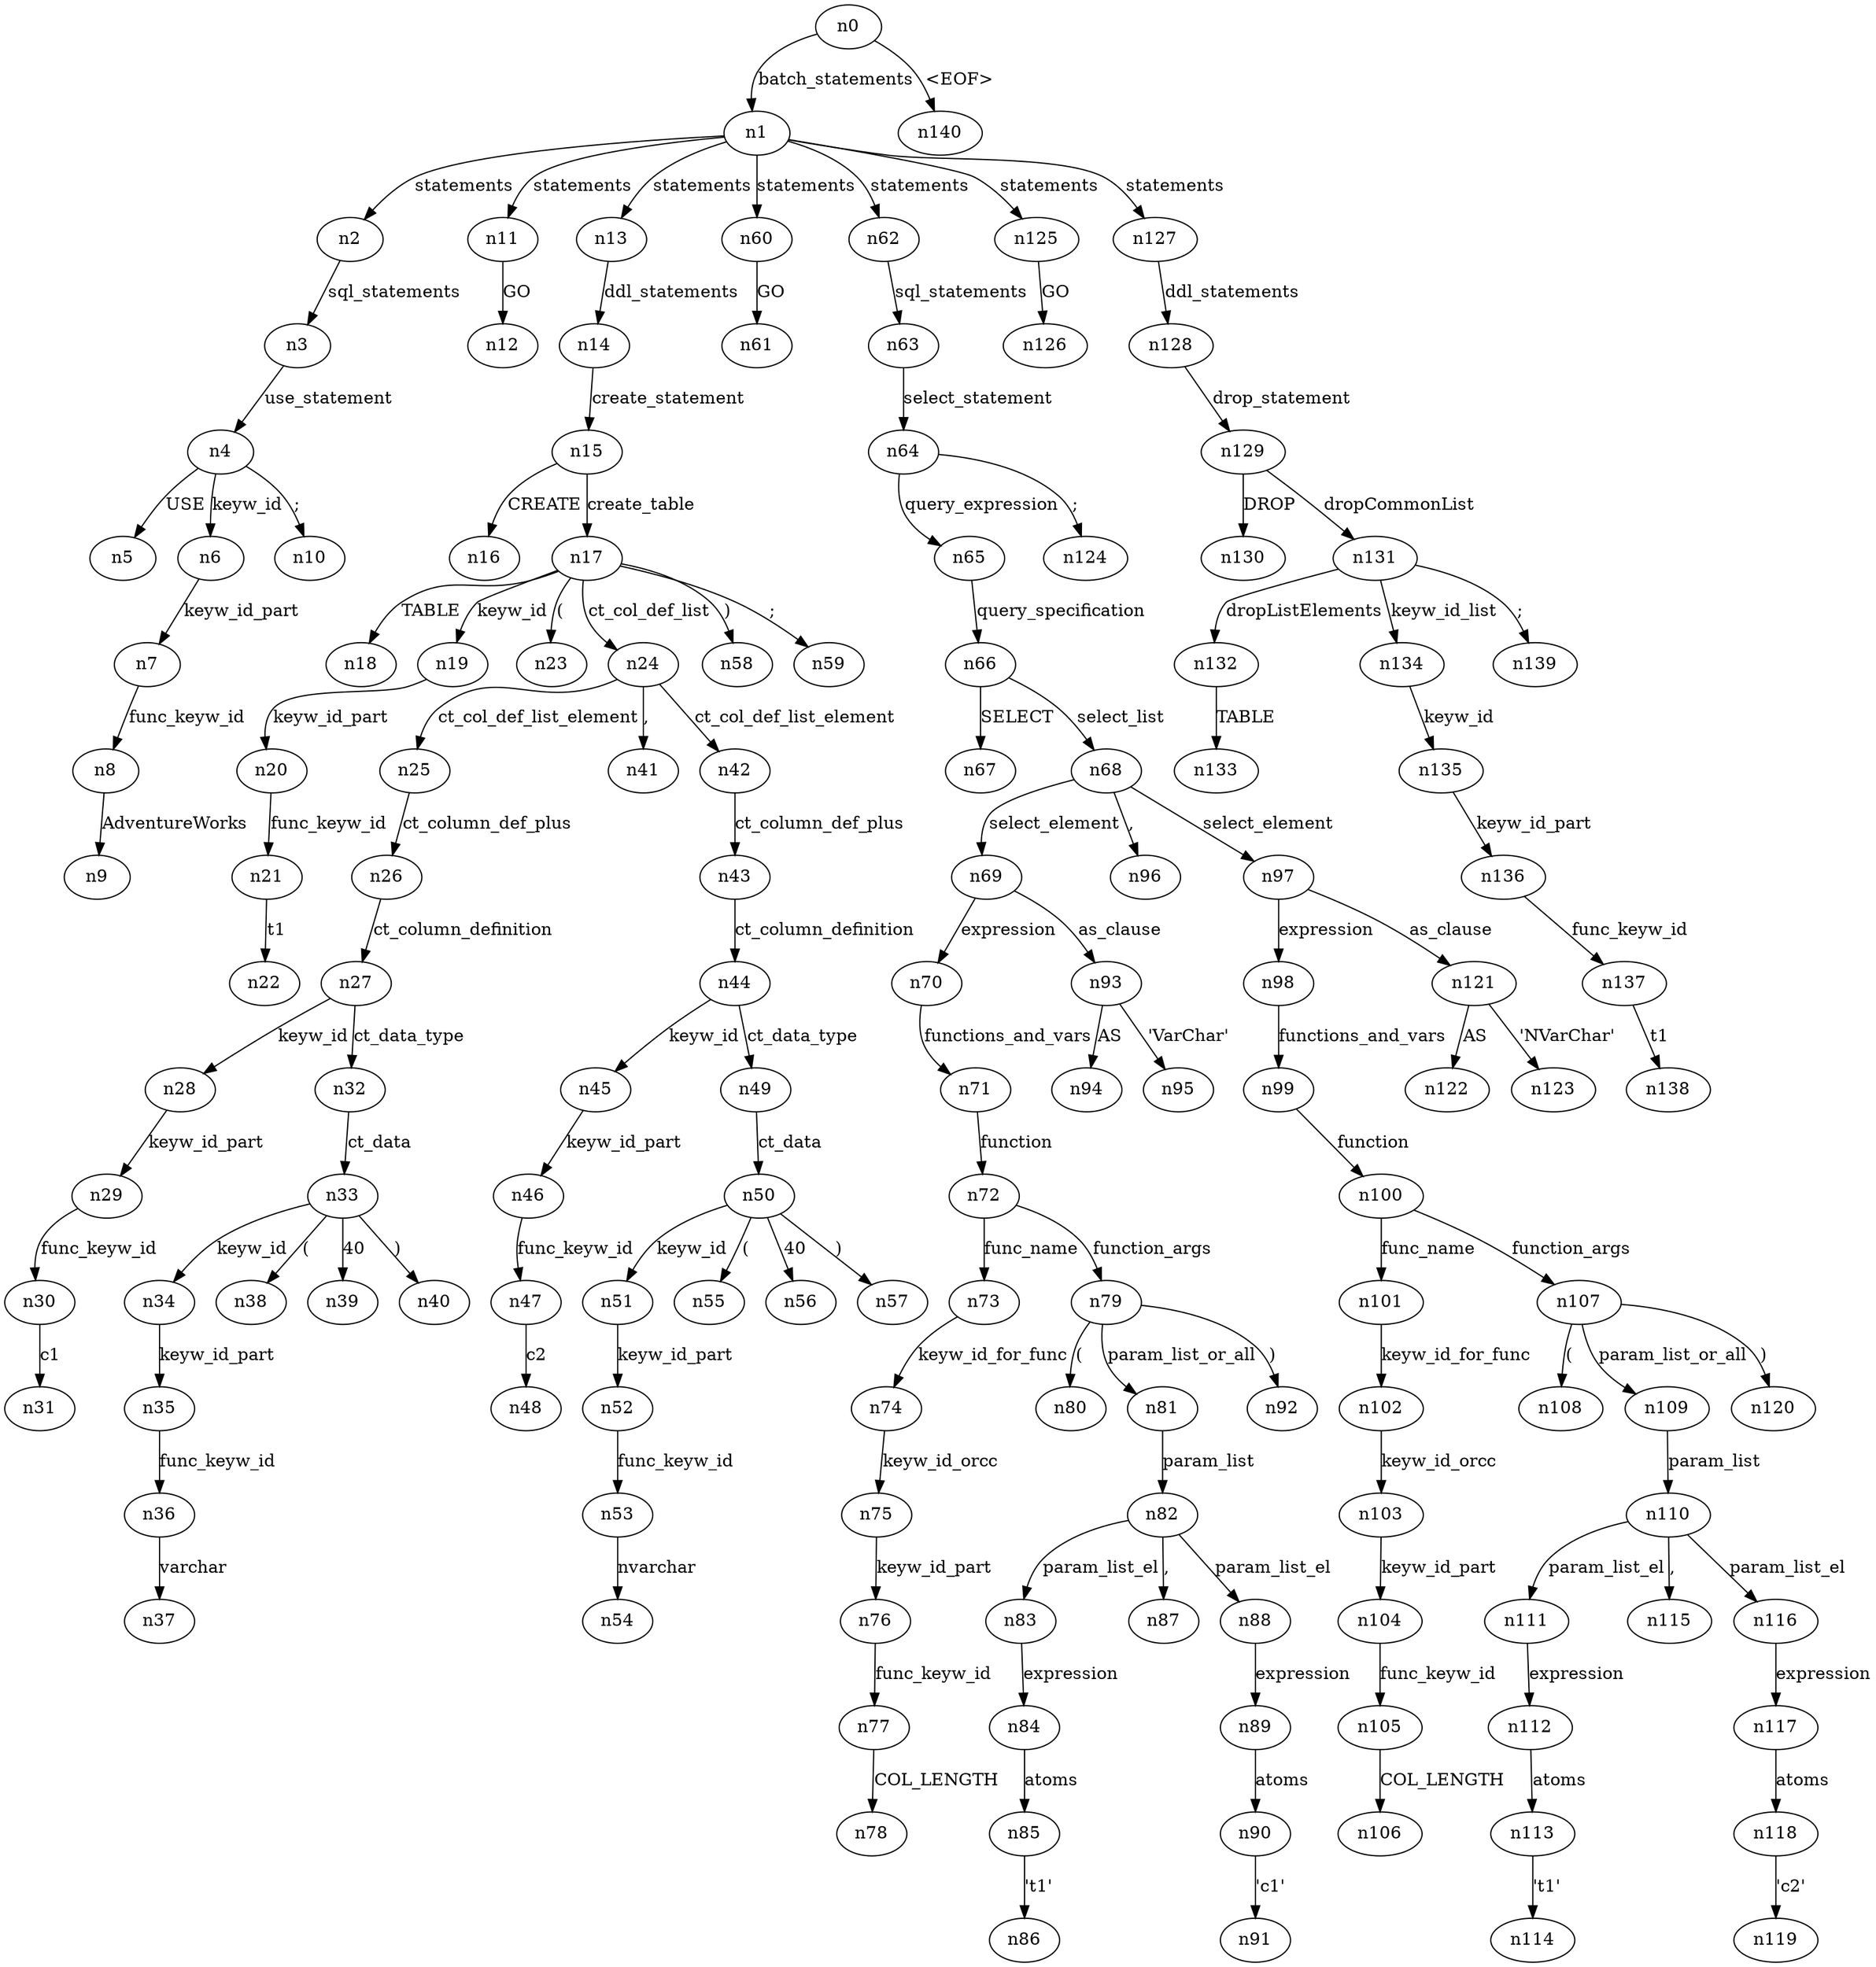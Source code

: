 digraph ParseTree {
  n0 -> n1 [label="batch_statements"];
  n1 -> n2 [label="statements"];
  n2 -> n3 [label="sql_statements"];
  n3 -> n4 [label="use_statement"];
  n4 -> n5 [label="USE"];
  n4 -> n6 [label="keyw_id"];
  n6 -> n7 [label="keyw_id_part"];
  n7 -> n8 [label="func_keyw_id"];
  n8 -> n9 [label="AdventureWorks"];
  n4 -> n10 [label=";"];
  n1 -> n11 [label="statements"];
  n11 -> n12 [label="GO"];
  n1 -> n13 [label="statements"];
  n13 -> n14 [label="ddl_statements"];
  n14 -> n15 [label="create_statement"];
  n15 -> n16 [label="CREATE"];
  n15 -> n17 [label="create_table"];
  n17 -> n18 [label="TABLE"];
  n17 -> n19 [label="keyw_id"];
  n19 -> n20 [label="keyw_id_part"];
  n20 -> n21 [label="func_keyw_id"];
  n21 -> n22 [label="t1"];
  n17 -> n23 [label="("];
  n17 -> n24 [label="ct_col_def_list"];
  n24 -> n25 [label="ct_col_def_list_element"];
  n25 -> n26 [label="ct_column_def_plus"];
  n26 -> n27 [label="ct_column_definition"];
  n27 -> n28 [label="keyw_id"];
  n28 -> n29 [label="keyw_id_part"];
  n29 -> n30 [label="func_keyw_id"];
  n30 -> n31 [label="c1"];
  n27 -> n32 [label="ct_data_type"];
  n32 -> n33 [label="ct_data"];
  n33 -> n34 [label="keyw_id"];
  n34 -> n35 [label="keyw_id_part"];
  n35 -> n36 [label="func_keyw_id"];
  n36 -> n37 [label="varchar"];
  n33 -> n38 [label="("];
  n33 -> n39 [label="40"];
  n33 -> n40 [label=")"];
  n24 -> n41 [label=","];
  n24 -> n42 [label="ct_col_def_list_element"];
  n42 -> n43 [label="ct_column_def_plus"];
  n43 -> n44 [label="ct_column_definition"];
  n44 -> n45 [label="keyw_id"];
  n45 -> n46 [label="keyw_id_part"];
  n46 -> n47 [label="func_keyw_id"];
  n47 -> n48 [label="c2"];
  n44 -> n49 [label="ct_data_type"];
  n49 -> n50 [label="ct_data"];
  n50 -> n51 [label="keyw_id"];
  n51 -> n52 [label="keyw_id_part"];
  n52 -> n53 [label="func_keyw_id"];
  n53 -> n54 [label="nvarchar"];
  n50 -> n55 [label="("];
  n50 -> n56 [label="40"];
  n50 -> n57 [label=")"];
  n17 -> n58 [label=")"];
  n17 -> n59 [label=";"];
  n1 -> n60 [label="statements"];
  n60 -> n61 [label="GO"];
  n1 -> n62 [label="statements"];
  n62 -> n63 [label="sql_statements"];
  n63 -> n64 [label="select_statement"];
  n64 -> n65 [label="query_expression"];
  n65 -> n66 [label="query_specification"];
  n66 -> n67 [label="SELECT"];
  n66 -> n68 [label="select_list"];
  n68 -> n69 [label="select_element"];
  n69 -> n70 [label="expression"];
  n70 -> n71 [label="functions_and_vars"];
  n71 -> n72 [label="function"];
  n72 -> n73 [label="func_name"];
  n73 -> n74 [label="keyw_id_for_func"];
  n74 -> n75 [label="keyw_id_orcc"];
  n75 -> n76 [label="keyw_id_part"];
  n76 -> n77 [label="func_keyw_id"];
  n77 -> n78 [label="COL_LENGTH"];
  n72 -> n79 [label="function_args"];
  n79 -> n80 [label="("];
  n79 -> n81 [label="param_list_or_all"];
  n81 -> n82 [label="param_list"];
  n82 -> n83 [label="param_list_el"];
  n83 -> n84 [label="expression"];
  n84 -> n85 [label="atoms"];
  n85 -> n86 [label="'t1'"];
  n82 -> n87 [label=","];
  n82 -> n88 [label="param_list_el"];
  n88 -> n89 [label="expression"];
  n89 -> n90 [label="atoms"];
  n90 -> n91 [label="'c1'"];
  n79 -> n92 [label=")"];
  n69 -> n93 [label="as_clause"];
  n93 -> n94 [label="AS"];
  n93 -> n95 [label="'VarChar'"];
  n68 -> n96 [label=","];
  n68 -> n97 [label="select_element"];
  n97 -> n98 [label="expression"];
  n98 -> n99 [label="functions_and_vars"];
  n99 -> n100 [label="function"];
  n100 -> n101 [label="func_name"];
  n101 -> n102 [label="keyw_id_for_func"];
  n102 -> n103 [label="keyw_id_orcc"];
  n103 -> n104 [label="keyw_id_part"];
  n104 -> n105 [label="func_keyw_id"];
  n105 -> n106 [label="COL_LENGTH"];
  n100 -> n107 [label="function_args"];
  n107 -> n108 [label="("];
  n107 -> n109 [label="param_list_or_all"];
  n109 -> n110 [label="param_list"];
  n110 -> n111 [label="param_list_el"];
  n111 -> n112 [label="expression"];
  n112 -> n113 [label="atoms"];
  n113 -> n114 [label="'t1'"];
  n110 -> n115 [label=","];
  n110 -> n116 [label="param_list_el"];
  n116 -> n117 [label="expression"];
  n117 -> n118 [label="atoms"];
  n118 -> n119 [label="'c2'"];
  n107 -> n120 [label=")"];
  n97 -> n121 [label="as_clause"];
  n121 -> n122 [label="AS"];
  n121 -> n123 [label="'NVarChar'"];
  n64 -> n124 [label=";"];
  n1 -> n125 [label="statements"];
  n125 -> n126 [label="GO"];
  n1 -> n127 [label="statements"];
  n127 -> n128 [label="ddl_statements"];
  n128 -> n129 [label="drop_statement"];
  n129 -> n130 [label="DROP"];
  n129 -> n131 [label="dropCommonList"];
  n131 -> n132 [label="dropListElements"];
  n132 -> n133 [label="TABLE"];
  n131 -> n134 [label="keyw_id_list"];
  n134 -> n135 [label="keyw_id"];
  n135 -> n136 [label="keyw_id_part"];
  n136 -> n137 [label="func_keyw_id"];
  n137 -> n138 [label="t1"];
  n131 -> n139 [label=";"];
  n0 -> n140 [label="<EOF>"];
}